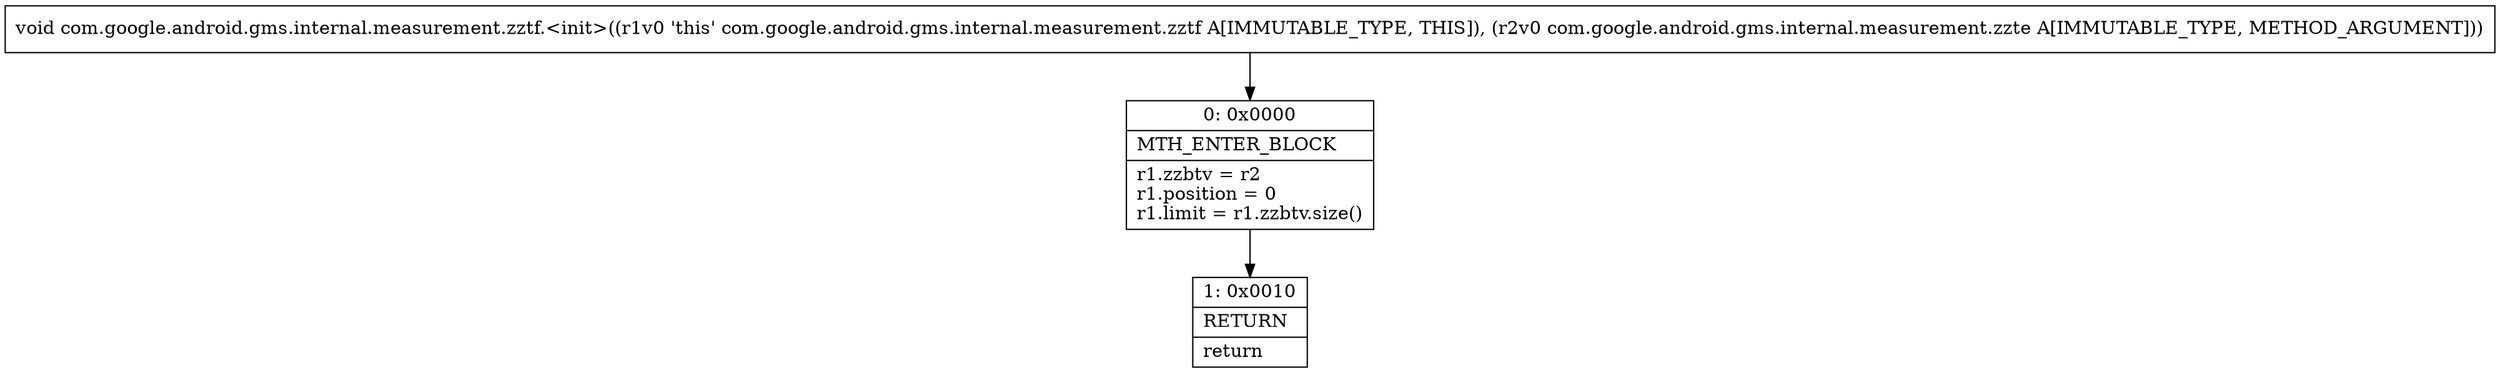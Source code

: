 digraph "CFG forcom.google.android.gms.internal.measurement.zztf.\<init\>(Lcom\/google\/android\/gms\/internal\/measurement\/zzte;)V" {
Node_0 [shape=record,label="{0\:\ 0x0000|MTH_ENTER_BLOCK\l|r1.zzbtv = r2\lr1.position = 0\lr1.limit = r1.zzbtv.size()\l}"];
Node_1 [shape=record,label="{1\:\ 0x0010|RETURN\l|return\l}"];
MethodNode[shape=record,label="{void com.google.android.gms.internal.measurement.zztf.\<init\>((r1v0 'this' com.google.android.gms.internal.measurement.zztf A[IMMUTABLE_TYPE, THIS]), (r2v0 com.google.android.gms.internal.measurement.zzte A[IMMUTABLE_TYPE, METHOD_ARGUMENT])) }"];
MethodNode -> Node_0;
Node_0 -> Node_1;
}

